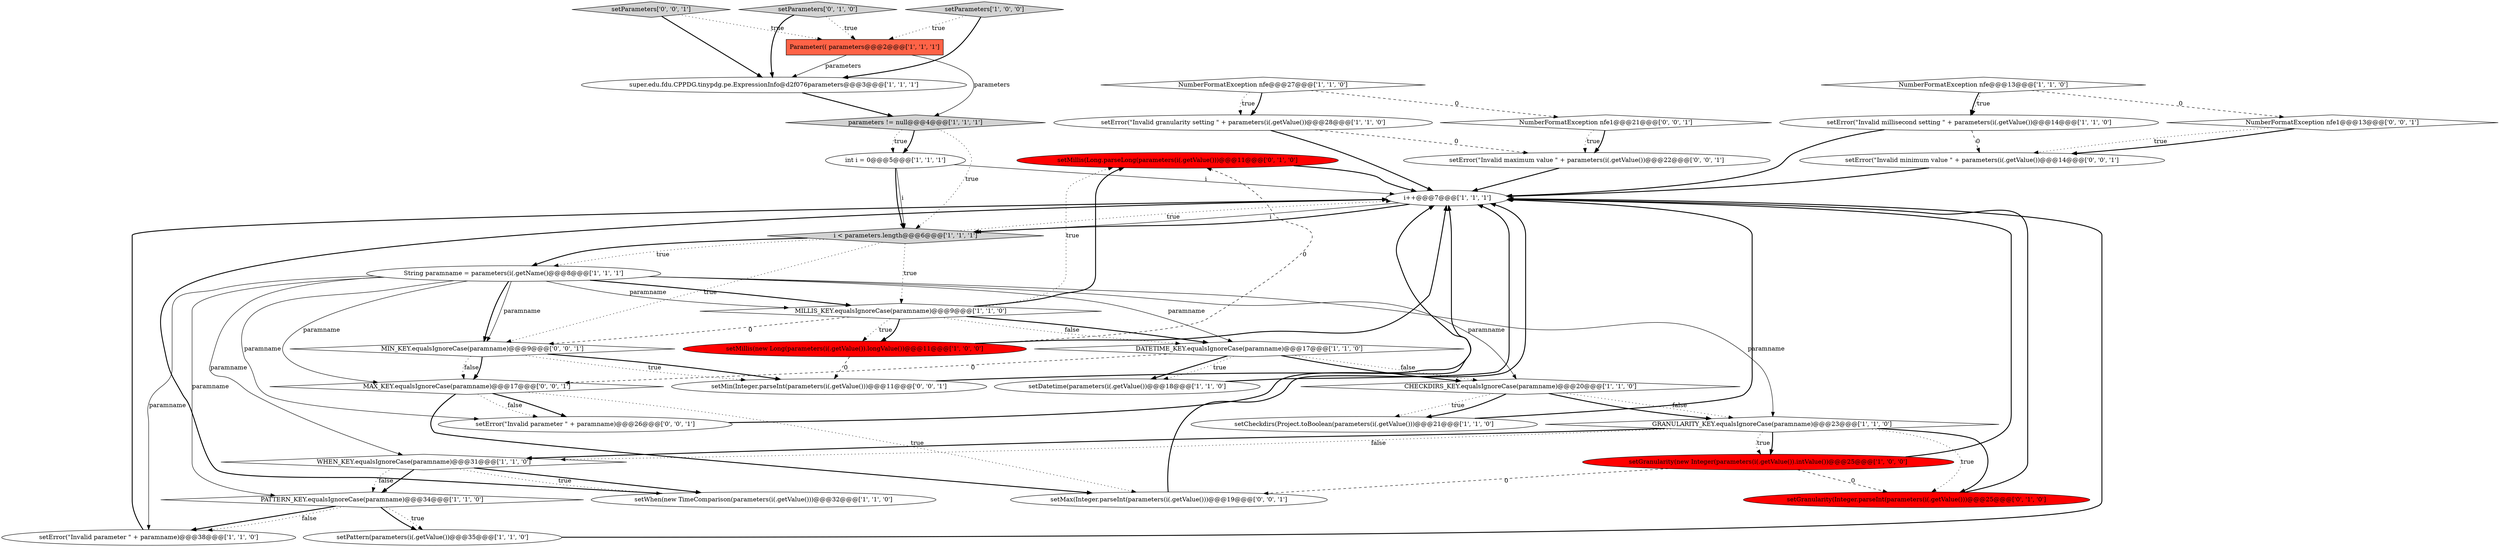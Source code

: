 digraph {
27 [style = filled, label = "setMillis(Long.parseLong(parameters(i(.getValue()))@@@11@@@['0', '1', '0']", fillcolor = red, shape = ellipse image = "AAA1AAABBB2BBB"];
9 [style = filled, label = "String paramname = parameters(i(.getName()@@@8@@@['1', '1', '1']", fillcolor = white, shape = ellipse image = "AAA0AAABBB1BBB"];
25 [style = filled, label = "setParameters['0', '1', '0']", fillcolor = lightgray, shape = diamond image = "AAA0AAABBB2BBB"];
36 [style = filled, label = "setMax(Integer.parseInt(parameters(i(.getValue()))@@@19@@@['0', '0', '1']", fillcolor = white, shape = ellipse image = "AAA0AAABBB3BBB"];
28 [style = filled, label = "MAX_KEY.equalsIgnoreCase(paramname)@@@17@@@['0', '0', '1']", fillcolor = white, shape = diamond image = "AAA0AAABBB3BBB"];
35 [style = filled, label = "setError(\"Invalid minimum value \" + parameters(i(.getValue())@@@14@@@['0', '0', '1']", fillcolor = white, shape = ellipse image = "AAA0AAABBB3BBB"];
4 [style = filled, label = "DATETIME_KEY.equalsIgnoreCase(paramname)@@@17@@@['1', '1', '0']", fillcolor = white, shape = diamond image = "AAA0AAABBB1BBB"];
31 [style = filled, label = "MIN_KEY.equalsIgnoreCase(paramname)@@@9@@@['0', '0', '1']", fillcolor = white, shape = diamond image = "AAA0AAABBB3BBB"];
3 [style = filled, label = "Parameter(( parameters@@@2@@@['1', '1', '1']", fillcolor = tomato, shape = box image = "AAA0AAABBB1BBB"];
29 [style = filled, label = "setParameters['0', '0', '1']", fillcolor = lightgray, shape = diamond image = "AAA0AAABBB3BBB"];
33 [style = filled, label = "NumberFormatException nfe1@@@21@@@['0', '0', '1']", fillcolor = white, shape = diamond image = "AAA0AAABBB3BBB"];
21 [style = filled, label = "GRANULARITY_KEY.equalsIgnoreCase(paramname)@@@23@@@['1', '1', '0']", fillcolor = white, shape = diamond image = "AAA0AAABBB1BBB"];
19 [style = filled, label = "setCheckdirs(Project.toBoolean(parameters(i(.getValue()))@@@21@@@['1', '1', '0']", fillcolor = white, shape = ellipse image = "AAA0AAABBB1BBB"];
20 [style = filled, label = "setDatetime(parameters(i(.getValue())@@@18@@@['1', '1', '0']", fillcolor = white, shape = ellipse image = "AAA0AAABBB1BBB"];
12 [style = filled, label = "NumberFormatException nfe@@@27@@@['1', '1', '0']", fillcolor = white, shape = diamond image = "AAA0AAABBB1BBB"];
22 [style = filled, label = "CHECKDIRS_KEY.equalsIgnoreCase(paramname)@@@20@@@['1', '1', '0']", fillcolor = white, shape = diamond image = "AAA0AAABBB1BBB"];
5 [style = filled, label = "setMillis(new Long(parameters(i(.getValue()).longValue())@@@11@@@['1', '0', '0']", fillcolor = red, shape = ellipse image = "AAA1AAABBB1BBB"];
30 [style = filled, label = "setError(\"Invalid parameter \" + paramname)@@@26@@@['0', '0', '1']", fillcolor = white, shape = ellipse image = "AAA0AAABBB3BBB"];
24 [style = filled, label = "WHEN_KEY.equalsIgnoreCase(paramname)@@@31@@@['1', '1', '0']", fillcolor = white, shape = diamond image = "AAA0AAABBB1BBB"];
7 [style = filled, label = "setWhen(new TimeComparison(parameters(i(.getValue()))@@@32@@@['1', '1', '0']", fillcolor = white, shape = ellipse image = "AAA0AAABBB1BBB"];
8 [style = filled, label = "super.edu.fdu.CPPDG.tinypdg.pe.ExpressionInfo@d2f076parameters@@@3@@@['1', '1', '1']", fillcolor = white, shape = ellipse image = "AAA0AAABBB1BBB"];
17 [style = filled, label = "PATTERN_KEY.equalsIgnoreCase(paramname)@@@34@@@['1', '1', '0']", fillcolor = white, shape = diamond image = "AAA0AAABBB1BBB"];
2 [style = filled, label = "setGranularity(new Integer(parameters(i(.getValue()).intValue())@@@25@@@['1', '0', '0']", fillcolor = red, shape = ellipse image = "AAA1AAABBB1BBB"];
6 [style = filled, label = "setError(\"Invalid millisecond setting \" + parameters(i(.getValue())@@@14@@@['1', '1', '0']", fillcolor = white, shape = ellipse image = "AAA0AAABBB1BBB"];
16 [style = filled, label = "setError(\"Invalid granularity setting \" + parameters(i(.getValue())@@@28@@@['1', '1', '0']", fillcolor = white, shape = ellipse image = "AAA0AAABBB1BBB"];
13 [style = filled, label = "int i = 0@@@5@@@['1', '1', '1']", fillcolor = white, shape = ellipse image = "AAA0AAABBB1BBB"];
15 [style = filled, label = "NumberFormatException nfe@@@13@@@['1', '1', '0']", fillcolor = white, shape = diamond image = "AAA0AAABBB1BBB"];
23 [style = filled, label = "setParameters['1', '0', '0']", fillcolor = lightgray, shape = diamond image = "AAA0AAABBB1BBB"];
32 [style = filled, label = "setMin(Integer.parseInt(parameters(i(.getValue()))@@@11@@@['0', '0', '1']", fillcolor = white, shape = ellipse image = "AAA0AAABBB3BBB"];
18 [style = filled, label = "i < parameters.length@@@6@@@['1', '1', '1']", fillcolor = lightgray, shape = diamond image = "AAA0AAABBB1BBB"];
1 [style = filled, label = "i++@@@7@@@['1', '1', '1']", fillcolor = white, shape = ellipse image = "AAA0AAABBB1BBB"];
34 [style = filled, label = "NumberFormatException nfe1@@@13@@@['0', '0', '1']", fillcolor = white, shape = diamond image = "AAA0AAABBB3BBB"];
10 [style = filled, label = "setError(\"Invalid parameter \" + paramname)@@@38@@@['1', '1', '0']", fillcolor = white, shape = ellipse image = "AAA0AAABBB1BBB"];
11 [style = filled, label = "setPattern(parameters(i(.getValue())@@@35@@@['1', '1', '0']", fillcolor = white, shape = ellipse image = "AAA0AAABBB1BBB"];
14 [style = filled, label = "MILLIS_KEY.equalsIgnoreCase(paramname)@@@9@@@['1', '1', '0']", fillcolor = white, shape = diamond image = "AAA0AAABBB1BBB"];
26 [style = filled, label = "setGranularity(Integer.parseInt(parameters(i(.getValue()))@@@25@@@['0', '1', '0']", fillcolor = red, shape = ellipse image = "AAA1AAABBB2BBB"];
37 [style = filled, label = "setError(\"Invalid maximum value \" + parameters(i(.getValue())@@@22@@@['0', '0', '1']", fillcolor = white, shape = ellipse image = "AAA0AAABBB3BBB"];
0 [style = filled, label = "parameters != null@@@4@@@['1', '1', '1']", fillcolor = lightgray, shape = diamond image = "AAA0AAABBB1BBB"];
0->13 [style = bold, label=""];
9->10 [style = solid, label="paramname"];
21->24 [style = bold, label=""];
22->21 [style = dotted, label="false"];
9->14 [style = solid, label="paramname"];
6->35 [style = dashed, label="0"];
21->2 [style = bold, label=""];
8->0 [style = bold, label=""];
19->1 [style = bold, label=""];
21->26 [style = bold, label=""];
2->36 [style = dashed, label="0"];
21->26 [style = dotted, label="true"];
24->17 [style = bold, label=""];
9->14 [style = bold, label=""];
9->4 [style = solid, label="paramname"];
2->26 [style = dashed, label="0"];
33->37 [style = dotted, label="true"];
31->28 [style = dotted, label="false"];
15->34 [style = dashed, label="0"];
7->1 [style = bold, label=""];
22->19 [style = dotted, label="true"];
28->36 [style = bold, label=""];
16->37 [style = dashed, label="0"];
28->30 [style = bold, label=""];
37->1 [style = bold, label=""];
26->1 [style = bold, label=""];
28->36 [style = dotted, label="true"];
9->31 [style = solid, label="paramname"];
23->8 [style = bold, label=""];
14->27 [style = dotted, label="true"];
21->24 [style = dotted, label="false"];
1->18 [style = solid, label="i"];
13->18 [style = solid, label="i"];
5->32 [style = dashed, label="0"];
5->1 [style = bold, label=""];
5->27 [style = dashed, label="0"];
18->9 [style = bold, label=""];
23->3 [style = dotted, label="true"];
31->28 [style = bold, label=""];
34->35 [style = bold, label=""];
24->7 [style = bold, label=""];
10->1 [style = bold, label=""];
9->21 [style = solid, label="paramname"];
4->22 [style = bold, label=""];
24->7 [style = dotted, label="true"];
13->18 [style = bold, label=""];
14->4 [style = bold, label=""];
14->31 [style = dashed, label="0"];
17->10 [style = bold, label=""];
3->0 [style = solid, label="parameters"];
12->33 [style = dashed, label="0"];
0->18 [style = dotted, label="true"];
22->19 [style = bold, label=""];
24->17 [style = dotted, label="false"];
13->1 [style = solid, label="i"];
2->1 [style = bold, label=""];
9->31 [style = bold, label=""];
31->32 [style = bold, label=""];
18->1 [style = dotted, label="true"];
9->30 [style = solid, label="paramname"];
21->2 [style = dotted, label="true"];
17->10 [style = dotted, label="false"];
20->1 [style = bold, label=""];
9->24 [style = solid, label="paramname"];
4->28 [style = dashed, label="0"];
6->1 [style = bold, label=""];
9->17 [style = solid, label="paramname"];
14->5 [style = dotted, label="true"];
35->1 [style = bold, label=""];
16->1 [style = bold, label=""];
34->35 [style = dotted, label="true"];
32->1 [style = bold, label=""];
18->9 [style = dotted, label="true"];
4->20 [style = bold, label=""];
14->27 [style = bold, label=""];
33->37 [style = bold, label=""];
29->3 [style = dotted, label="true"];
14->5 [style = bold, label=""];
17->11 [style = dotted, label="true"];
29->8 [style = bold, label=""];
27->1 [style = bold, label=""];
0->13 [style = dotted, label="true"];
30->1 [style = bold, label=""];
11->1 [style = bold, label=""];
4->20 [style = dotted, label="true"];
22->21 [style = bold, label=""];
1->18 [style = bold, label=""];
15->6 [style = bold, label=""];
12->16 [style = bold, label=""];
9->28 [style = solid, label="paramname"];
36->1 [style = bold, label=""];
18->14 [style = dotted, label="true"];
31->32 [style = dotted, label="true"];
12->16 [style = dotted, label="true"];
4->22 [style = dotted, label="false"];
15->6 [style = dotted, label="true"];
9->22 [style = solid, label="paramname"];
25->3 [style = dotted, label="true"];
25->8 [style = bold, label=""];
18->31 [style = dotted, label="true"];
3->8 [style = solid, label="parameters"];
14->4 [style = dotted, label="false"];
28->30 [style = dotted, label="false"];
17->11 [style = bold, label=""];
}
